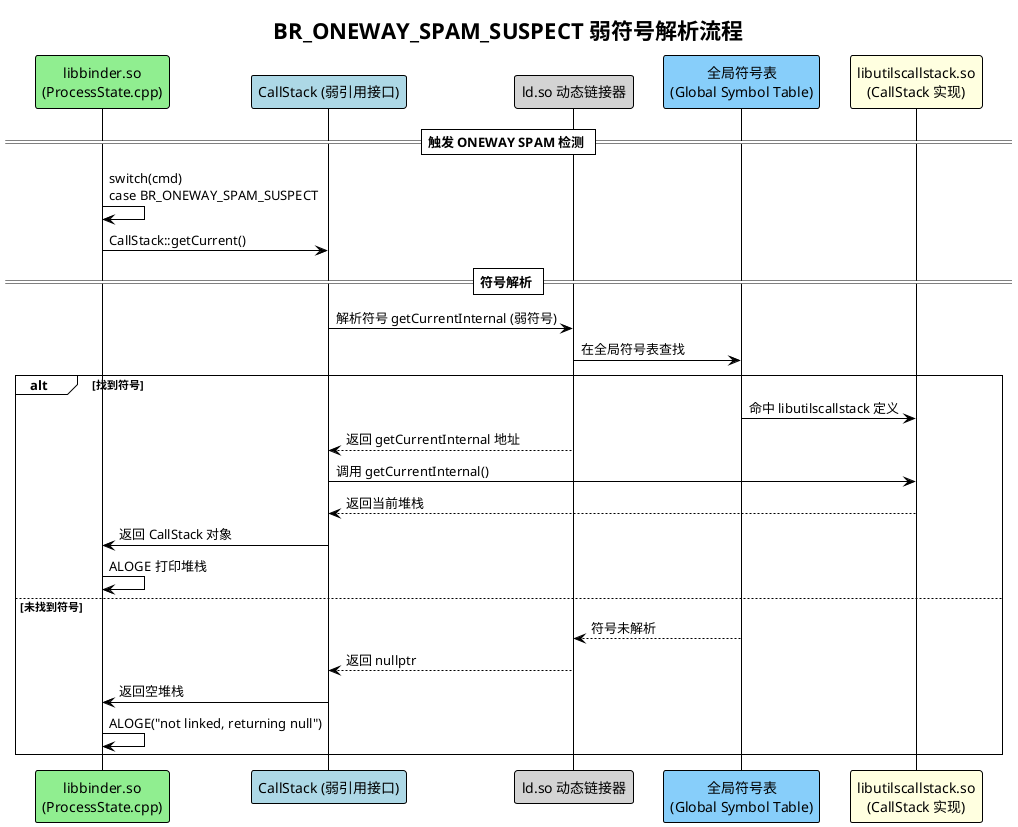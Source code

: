 @startuml
!theme plain

title BR_ONEWAY_SPAM_SUSPECT 弱符号解析流程

participant "libbinder.so\n(ProcessState.cpp)" as LB #LightGreen
participant "CallStack (弱引用接口)" as CS #LightBlue
participant "ld.so 动态链接器" as LD #LightGray
participant "全局符号表\n(Global Symbol Table)" as GST #LightSkyBlue
participant "libutilscallstack.so\n(CallStack 实现)" as LC #LightYellow

== 触发 ONEWAY SPAM 检测 ==
LB -> LB : switch(cmd)\ncase BR_ONEWAY_SPAM_SUSPECT
LB -> CS : CallStack::getCurrent()

== 符号解析 ==
CS -> LD : 解析符号 getCurrentInternal (弱符号)
LD -> GST : 在全局符号表查找

alt 找到符号
  GST -> LC : 命中 libutilscallstack 定义
  LD --> CS : 返回 getCurrentInternal 地址
  CS -> LC : 调用 getCurrentInternal()
  LC --> CS : 返回当前堆栈
  CS -> LB : 返回 CallStack 对象
  LB -> LB : ALOGE 打印堆栈
else 未找到符号
  GST --> LD : 符号未解析
  LD --> CS : 返回 nullptr
  CS -> LB : 返回空堆栈
  LB -> LB : ALOGE("not linked, returning null")
end

@enduml
